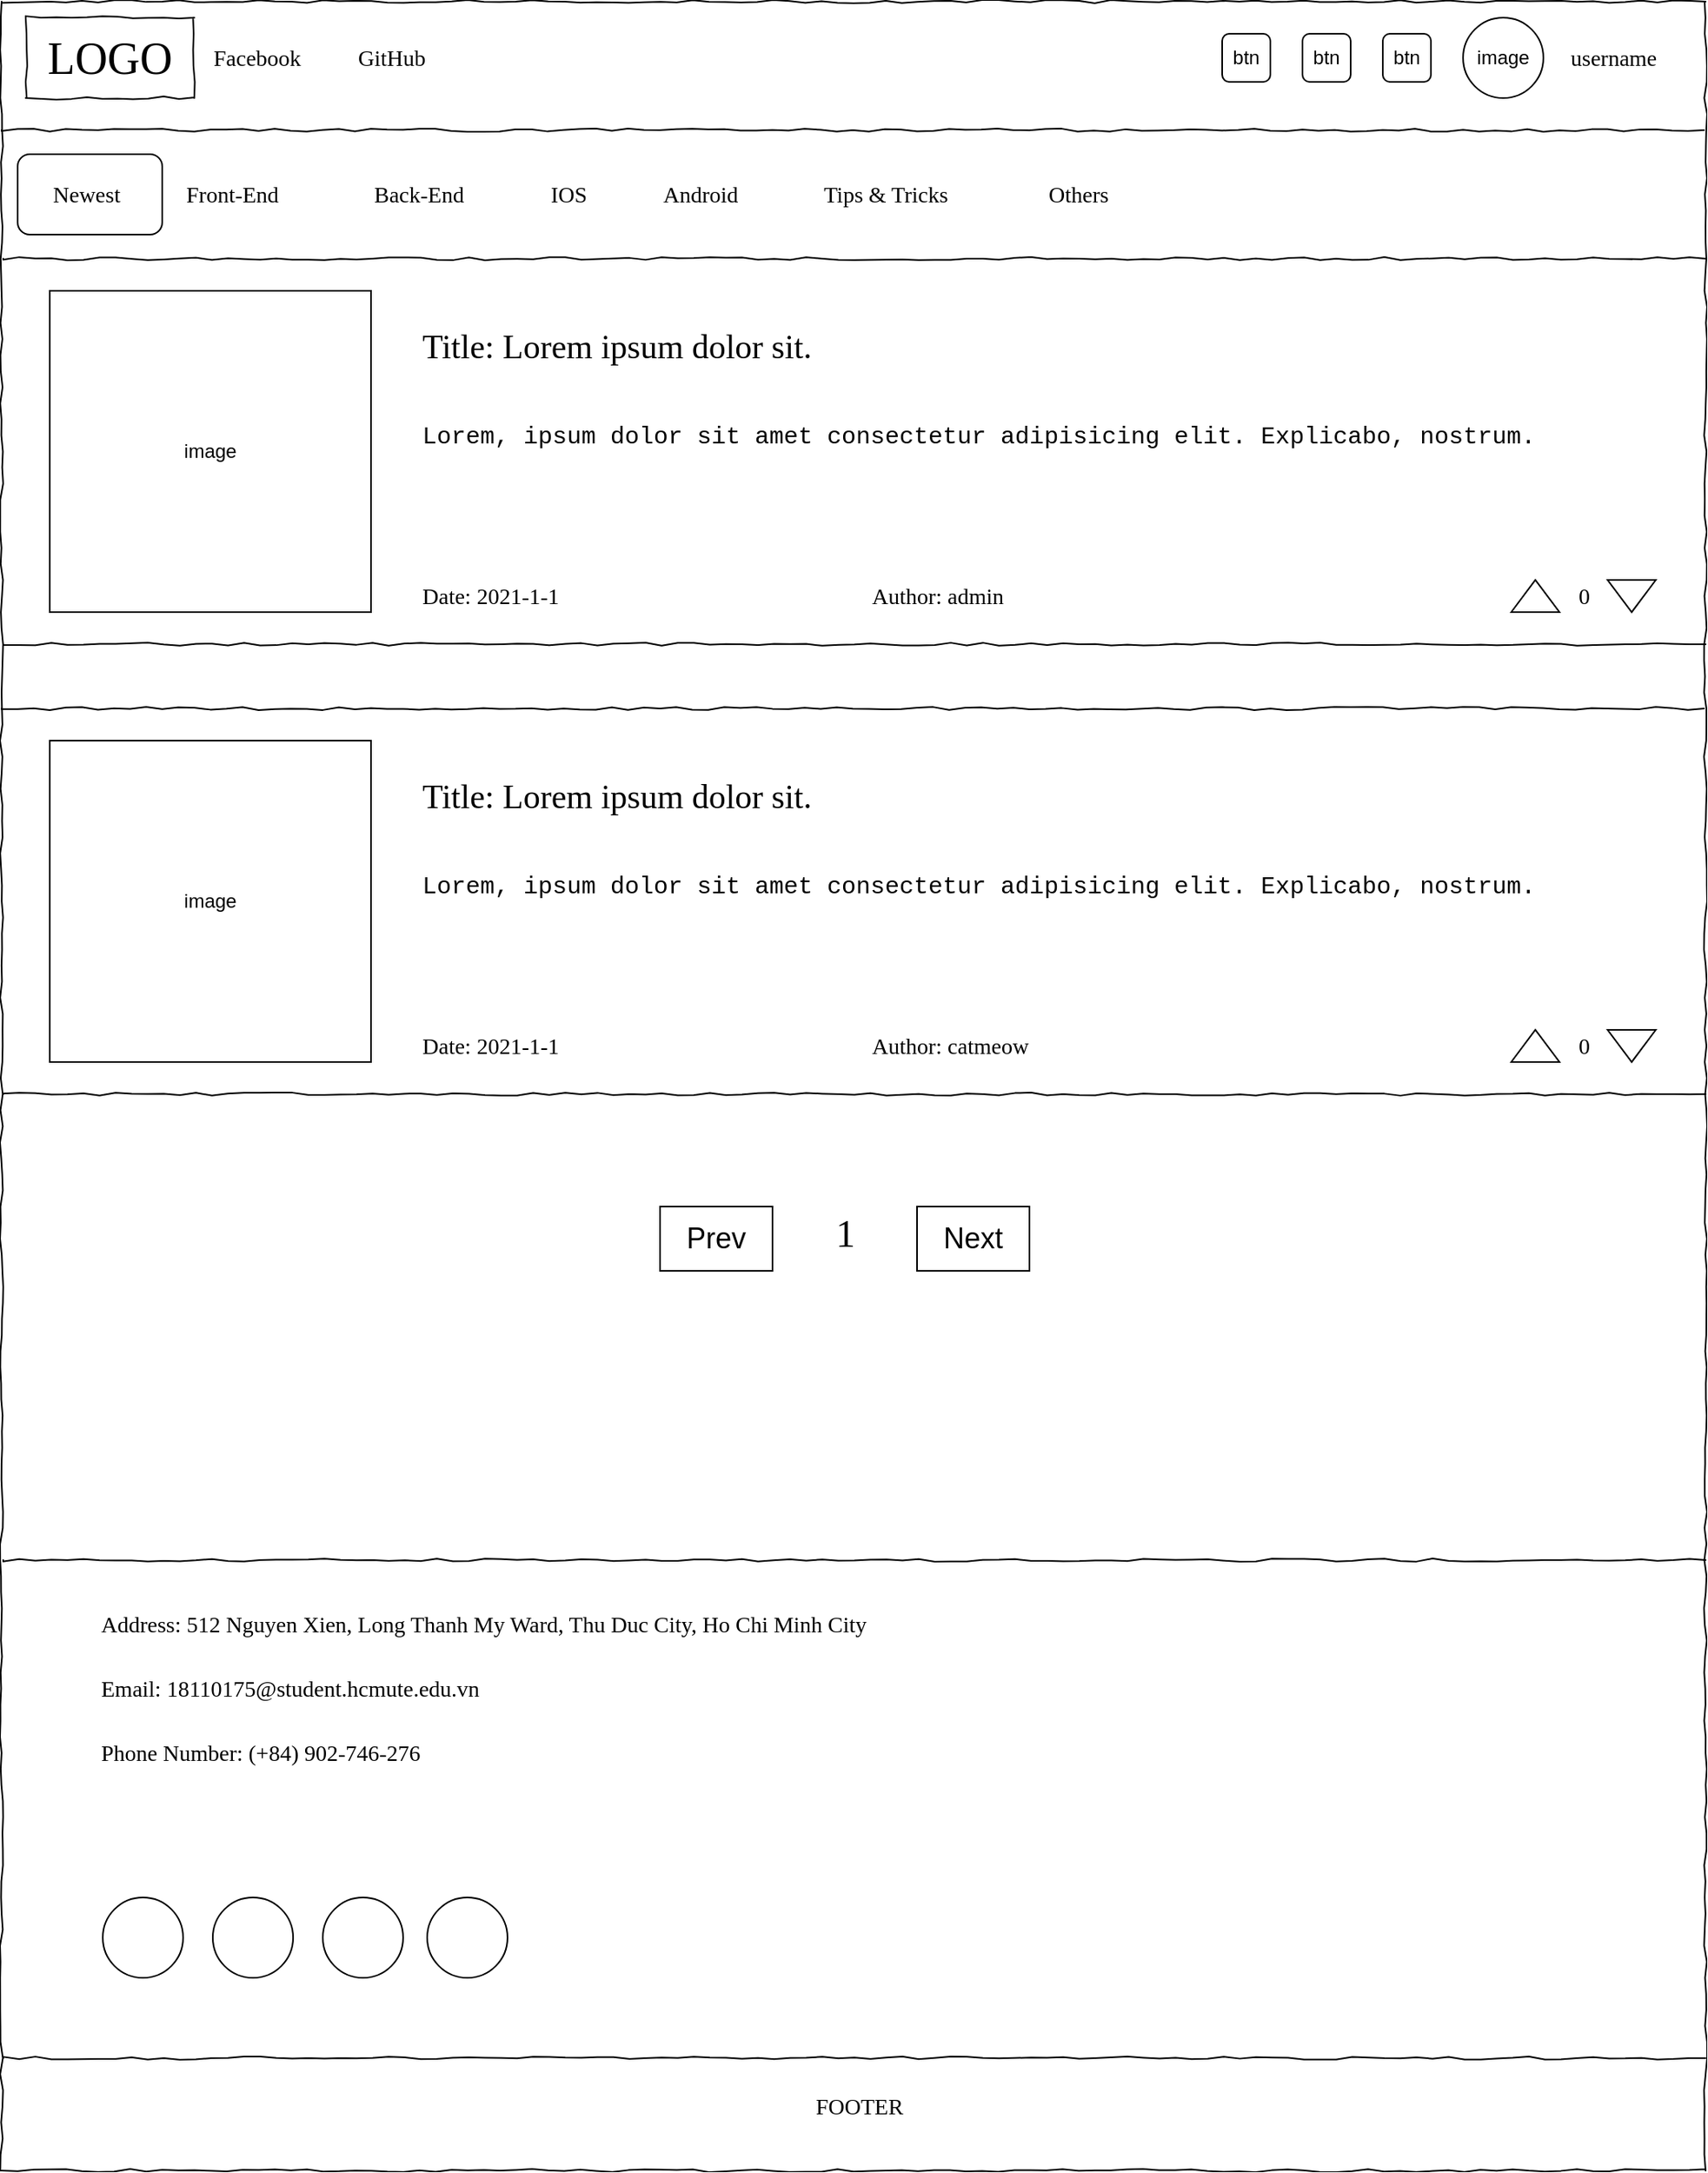 <mxfile version="16.1.0" type="github" pages="4">
  <diagram name="HomePage" id="03018318-947c-dd8e-b7a3-06fadd420f32">
    <mxGraphModel dx="1298" dy="868" grid="1" gridSize="10" guides="1" tooltips="1" connect="1" arrows="1" fold="1" page="1" pageScale="1" pageWidth="1100" pageHeight="850" background="none" math="0" shadow="0">
      <root>
        <mxCell id="0" />
        <mxCell id="1" parent="0" />
        <mxCell id="677b7b8949515195-1" value="&lt;span style=&quot;color: rgba(0 , 0 , 0 , 0) ; font-family: monospace ; font-size: 0px&quot;&gt;jjhhgv&lt;/span&gt;" style="whiteSpace=wrap;html=1;rounded=0;shadow=0;labelBackgroundColor=none;strokeColor=#000000;strokeWidth=1;fillColor=none;fontFamily=Verdana;fontSize=12;fontColor=#000000;align=center;comic=1;" parent="1" vertex="1">
          <mxGeometry x="20" y="20" width="1061" height="1350" as="geometry" />
        </mxCell>
        <mxCell id="677b7b8949515195-2" value="LOGO" style="whiteSpace=wrap;html=1;rounded=0;shadow=0;labelBackgroundColor=none;strokeWidth=1;fontFamily=Verdana;fontSize=28;align=center;comic=1;" parent="1" vertex="1">
          <mxGeometry x="35" y="30" width="105" height="50" as="geometry" />
        </mxCell>
        <mxCell id="677b7b8949515195-4" value="Facebook" style="text;html=1;points=[];align=left;verticalAlign=top;spacingTop=-4;fontSize=14;fontFamily=Verdana" parent="1" vertex="1">
          <mxGeometry x="150" y="45" width="70" height="20" as="geometry" />
        </mxCell>
        <mxCell id="677b7b8949515195-5" value="GitHub" style="text;html=1;points=[];align=left;verticalAlign=top;spacingTop=-4;fontSize=14;fontFamily=Verdana" parent="1" vertex="1">
          <mxGeometry x="240" y="45" width="60" height="20" as="geometry" />
        </mxCell>
        <mxCell id="677b7b8949515195-6" value="username" style="text;html=1;points=[];align=left;verticalAlign=top;spacingTop=-4;fontSize=14;fontFamily=Verdana" parent="1" vertex="1">
          <mxGeometry x="995" y="45" width="60" height="20" as="geometry" />
        </mxCell>
        <mxCell id="677b7b8949515195-9" value="" style="line;strokeWidth=1;html=1;rounded=0;shadow=0;labelBackgroundColor=none;fillColor=none;fontFamily=Verdana;fontSize=14;fontColor=#000000;align=center;comic=1;" parent="1" vertex="1">
          <mxGeometry x="20" y="50" width="1060" height="100" as="geometry" />
        </mxCell>
        <mxCell id="677b7b8949515195-12" value="Front-End" style="text;html=1;points=[];align=left;verticalAlign=top;spacingTop=-4;fontSize=14;fontFamily=Verdana" parent="1" vertex="1">
          <mxGeometry x="133" y="130" width="87" height="20" as="geometry" />
        </mxCell>
        <mxCell id="677b7b8949515195-13" value="Back-End" style="text;html=1;points=[];align=left;verticalAlign=top;spacingTop=-4;fontSize=14;fontFamily=Verdana" parent="1" vertex="1">
          <mxGeometry x="250" y="130" width="60" height="20" as="geometry" />
        </mxCell>
        <mxCell id="U6qzgW5tZ1UKqhicehqg-9" value="image" style="ellipse;whiteSpace=wrap;html=1;aspect=fixed;" parent="1" vertex="1">
          <mxGeometry x="930" y="30" width="50" height="50" as="geometry" />
        </mxCell>
        <mxCell id="U6qzgW5tZ1UKqhicehqg-12" value="IOS" style="text;html=1;points=[];align=left;verticalAlign=top;spacingTop=-4;fontSize=14;fontFamily=Verdana" parent="1" vertex="1">
          <mxGeometry x="360" y="130" width="60" height="20" as="geometry" />
        </mxCell>
        <mxCell id="U6qzgW5tZ1UKqhicehqg-13" value="Android" style="text;html=1;points=[];align=left;verticalAlign=top;spacingTop=-4;fontSize=14;fontFamily=Verdana" parent="1" vertex="1">
          <mxGeometry x="430" y="130" width="60" height="20" as="geometry" />
        </mxCell>
        <mxCell id="U6qzgW5tZ1UKqhicehqg-14" value="Tips &amp;amp; Tricks" style="text;html=1;points=[];align=left;verticalAlign=top;spacingTop=-4;fontSize=14;fontFamily=Verdana" parent="1" vertex="1">
          <mxGeometry x="530" y="130" width="60" height="20" as="geometry" />
        </mxCell>
        <mxCell id="U6qzgW5tZ1UKqhicehqg-15" value="Others" style="text;html=1;points=[];align=left;verticalAlign=top;spacingTop=-4;fontSize=14;fontFamily=Verdana" parent="1" vertex="1">
          <mxGeometry x="670" y="130" width="60" height="20" as="geometry" />
        </mxCell>
        <mxCell id="U6qzgW5tZ1UKqhicehqg-17" value="image" style="whiteSpace=wrap;html=1;aspect=fixed;" parent="1" vertex="1">
          <mxGeometry x="50" y="200" width="200" height="200" as="geometry" />
        </mxCell>
        <mxCell id="U6qzgW5tZ1UKqhicehqg-20" value="Date: 2021-1-1" style="text;html=1;points=[];align=left;verticalAlign=top;spacingTop=-4;fontSize=14;fontFamily=Verdana" parent="1" vertex="1">
          <mxGeometry x="280" y="380" width="110" height="20" as="geometry" />
        </mxCell>
        <mxCell id="U6qzgW5tZ1UKqhicehqg-21" value="Author: admin" style="text;html=1;points=[];align=left;verticalAlign=top;spacingTop=-4;fontSize=14;fontFamily=Verdana" parent="1" vertex="1">
          <mxGeometry x="560" y="380" width="60" height="20" as="geometry" />
        </mxCell>
        <mxCell id="U6qzgW5tZ1UKqhicehqg-28" value="" style="triangle;whiteSpace=wrap;html=1;strokeWidth=1;direction=south;" parent="1" vertex="1">
          <mxGeometry x="1020" y="380" width="30" height="20" as="geometry" />
        </mxCell>
        <mxCell id="U6qzgW5tZ1UKqhicehqg-29" value="" style="triangle;whiteSpace=wrap;html=1;strokeWidth=1;direction=north;" parent="1" vertex="1">
          <mxGeometry x="960" y="380" width="30" height="20" as="geometry" />
        </mxCell>
        <mxCell id="U6qzgW5tZ1UKqhicehqg-30" value="0" style="text;html=1;points=[];align=center;verticalAlign=top;spacingTop=-4;fontSize=14;fontFamily=Verdana" parent="1" vertex="1">
          <mxGeometry x="990" y="380" width="30" height="20" as="geometry" />
        </mxCell>
        <mxCell id="U6qzgW5tZ1UKqhicehqg-31" value="image" style="whiteSpace=wrap;html=1;aspect=fixed;" parent="1" vertex="1">
          <mxGeometry x="50" y="480" width="200" height="200" as="geometry" />
        </mxCell>
        <mxCell id="U6qzgW5tZ1UKqhicehqg-32" value="&lt;span style=&quot;font-size: 21px&quot;&gt;Title:&amp;nbsp;&lt;/span&gt;&lt;span style=&quot;font-size: 21px&quot;&gt;Lorem ipsum dolor sit.&lt;/span&gt;" style="text;html=1;points=[];align=left;verticalAlign=top;spacingTop=-4;fontSize=14;fontFamily=Verdana" parent="1" vertex="1">
          <mxGeometry x="280" y="220" width="220" height="40" as="geometry" />
        </mxCell>
        <mxCell id="U6qzgW5tZ1UKqhicehqg-33" value="&lt;font style=&quot;font-size: 21px&quot;&gt;Title:&amp;nbsp;Lorem ipsum dolor sit.&lt;/font&gt;" style="text;html=1;points=[];align=left;verticalAlign=top;spacingTop=-4;fontSize=14;fontFamily=Verdana" parent="1" vertex="1">
          <mxGeometry x="280" y="500" width="220" height="40" as="geometry" />
        </mxCell>
        <mxCell id="U6qzgW5tZ1UKqhicehqg-34" value="Date: 2021-1-1" style="text;html=1;points=[];align=left;verticalAlign=top;spacingTop=-4;fontSize=14;fontFamily=Verdana" parent="1" vertex="1">
          <mxGeometry x="280" y="660" width="110" height="20" as="geometry" />
        </mxCell>
        <mxCell id="U6qzgW5tZ1UKqhicehqg-35" value="Author: catmeow" style="text;html=1;points=[];align=left;verticalAlign=top;spacingTop=-4;fontSize=14;fontFamily=Verdana" parent="1" vertex="1">
          <mxGeometry x="560" y="660" width="60" height="20" as="geometry" />
        </mxCell>
        <mxCell id="U6qzgW5tZ1UKqhicehqg-36" value="" style="triangle;whiteSpace=wrap;html=1;strokeWidth=1;direction=north;" parent="1" vertex="1">
          <mxGeometry x="960" y="660" width="30" height="20" as="geometry" />
        </mxCell>
        <mxCell id="U6qzgW5tZ1UKqhicehqg-37" value="" style="triangle;whiteSpace=wrap;html=1;strokeWidth=1;direction=south;" parent="1" vertex="1">
          <mxGeometry x="1020" y="660" width="30" height="20" as="geometry" />
        </mxCell>
        <mxCell id="U6qzgW5tZ1UKqhicehqg-38" value="0" style="text;html=1;points=[];align=center;verticalAlign=top;spacingTop=-4;fontSize=14;fontFamily=Verdana" parent="1" vertex="1">
          <mxGeometry x="990" y="660" width="30" height="20" as="geometry" />
        </mxCell>
        <mxCell id="U6qzgW5tZ1UKqhicehqg-40" value="Prev" style="rounded=0;whiteSpace=wrap;html=1;fontSize=18;strokeWidth=1;" parent="1" vertex="1">
          <mxGeometry x="430" y="770" width="70" height="40" as="geometry" />
        </mxCell>
        <mxCell id="U6qzgW5tZ1UKqhicehqg-41" value="Next" style="rounded=0;whiteSpace=wrap;html=1;fontSize=18;strokeWidth=1;" parent="1" vertex="1">
          <mxGeometry x="590" y="770" width="70" height="40" as="geometry" />
        </mxCell>
        <mxCell id="U6qzgW5tZ1UKqhicehqg-42" value="&lt;span style=&quot;line-height: 1.2&quot;&gt;&lt;font style=&quot;font-size: 24px&quot;&gt;1&lt;/font&gt;&lt;/span&gt;" style="text;html=1;points=[];align=center;verticalAlign=top;spacingTop=-4;fontSize=14;fontFamily=Verdana" parent="1" vertex="1">
          <mxGeometry x="510" y="770" width="70" height="40" as="geometry" />
        </mxCell>
        <mxCell id="l-I5OwBLCRgFZHkfo6L_-5" value="Address: 512 Nguyen Xien, Long Thanh My Ward, Thu Duc City, Ho Chi Minh City" style="text;html=1;points=[];align=left;verticalAlign=top;spacingTop=-4;fontSize=14;fontFamily=Verdana" parent="1" vertex="1">
          <mxGeometry x="80" y="1020" width="690" height="20" as="geometry" />
        </mxCell>
        <mxCell id="l-I5OwBLCRgFZHkfo6L_-6" value="Email: 18110175@student.hcmute.edu.vn" style="text;html=1;points=[];align=left;verticalAlign=top;spacingTop=-4;fontSize=14;fontFamily=Verdana" parent="1" vertex="1">
          <mxGeometry x="80" y="1060" width="310" height="20" as="geometry" />
        </mxCell>
        <mxCell id="l-I5OwBLCRgFZHkfo6L_-7" value="Phone Number: (+84) 902-746-276" style="text;html=1;points=[];align=left;verticalAlign=top;spacingTop=-4;fontSize=14;fontFamily=Verdana" parent="1" vertex="1">
          <mxGeometry x="80" y="1100" width="320" height="20" as="geometry" />
        </mxCell>
        <mxCell id="l-I5OwBLCRgFZHkfo6L_-12" value="" style="ellipse;whiteSpace=wrap;html=1;aspect=fixed;rounded=0;shadow=0;glass=0;sketch=0;fontSize=24;strokeWidth=1;" parent="1" vertex="1">
          <mxGeometry x="83" y="1200" width="50" height="50" as="geometry" />
        </mxCell>
        <mxCell id="l-I5OwBLCRgFZHkfo6L_-15" value="FOOTER" style="text;html=1;points=[];align=left;verticalAlign=top;spacingTop=-4;fontSize=14;fontFamily=Verdana" parent="1" vertex="1">
          <mxGeometry x="525" y="1320" width="70" height="20" as="geometry" />
        </mxCell>
        <mxCell id="l-I5OwBLCRgFZHkfo6L_-16" value="&lt;div style=&quot;background-color: rgb(255, 255, 255); font-family: menlo, monaco, &amp;quot;courier new&amp;quot;, monospace; font-size: 15px; line-height: 18px;&quot;&gt;Lorem, ipsum dolor sit amet consectetur adipisicing elit. Explicabo, nostrum.&lt;/div&gt;" style="text;html=1;points=[];align=left;verticalAlign=top;spacingTop=-4;fontSize=15;fontFamily=Verdana" parent="1" vertex="1">
          <mxGeometry x="280" y="280" width="60" height="20" as="geometry" />
        </mxCell>
        <mxCell id="l-I5OwBLCRgFZHkfo6L_-17" value="&lt;div style=&quot;background-color: rgb(255, 255, 255); font-family: menlo, monaco, &amp;quot;courier new&amp;quot;, monospace; font-size: 15px; line-height: 18px;&quot;&gt;Lorem, ipsum dolor sit amet consectetur adipisicing elit. Explicabo, nostrum.&lt;/div&gt;" style="text;html=1;points=[];align=left;verticalAlign=top;spacingTop=-4;fontSize=15;fontFamily=Verdana" parent="1" vertex="1">
          <mxGeometry x="280" y="560" width="60" height="20" as="geometry" />
        </mxCell>
        <mxCell id="mXzfX_LzROd3ApEP94NG-2" value="btn" style="rounded=1;whiteSpace=wrap;html=1;" parent="1" vertex="1">
          <mxGeometry x="830" y="40" width="30" height="30" as="geometry" />
        </mxCell>
        <mxCell id="mXzfX_LzROd3ApEP94NG-3" value="btn" style="rounded=1;whiteSpace=wrap;html=1;" parent="1" vertex="1">
          <mxGeometry x="880" y="40" width="30" height="30" as="geometry" />
        </mxCell>
        <mxCell id="mXzfX_LzROd3ApEP94NG-4" value="btn" style="rounded=1;whiteSpace=wrap;html=1;" parent="1" vertex="1">
          <mxGeometry x="780" y="40" width="30" height="30" as="geometry" />
        </mxCell>
        <mxCell id="mXzfX_LzROd3ApEP94NG-5" value="" style="rounded=1;whiteSpace=wrap;html=1;" parent="1" vertex="1">
          <mxGeometry x="30" y="115" width="90" height="50" as="geometry" />
        </mxCell>
        <mxCell id="677b7b8949515195-11" value="Newest" style="text;html=1;points=[];align=left;verticalAlign=top;spacingTop=-4;fontSize=14;fontFamily=Verdana" parent="1" vertex="1">
          <mxGeometry x="50" y="130" width="60" height="20" as="geometry" />
        </mxCell>
        <mxCell id="njDdzS2sQ7bEMdbGtDHy-3" value="" style="ellipse;whiteSpace=wrap;html=1;aspect=fixed;rounded=0;shadow=0;glass=0;sketch=0;fontSize=24;strokeWidth=1;" parent="1" vertex="1">
          <mxGeometry x="151.5" y="1200" width="50" height="50" as="geometry" />
        </mxCell>
        <mxCell id="njDdzS2sQ7bEMdbGtDHy-4" value="" style="ellipse;whiteSpace=wrap;html=1;aspect=fixed;rounded=0;shadow=0;glass=0;sketch=0;fontSize=24;strokeWidth=1;" parent="1" vertex="1">
          <mxGeometry x="220" y="1200" width="50" height="50" as="geometry" />
        </mxCell>
        <mxCell id="njDdzS2sQ7bEMdbGtDHy-5" value="" style="ellipse;whiteSpace=wrap;html=1;aspect=fixed;rounded=0;shadow=0;glass=0;sketch=0;fontSize=24;strokeWidth=1;" parent="1" vertex="1">
          <mxGeometry x="285" y="1200" width="50" height="50" as="geometry" />
        </mxCell>
        <mxCell id="njDdzS2sQ7bEMdbGtDHy-7" value="" style="line;strokeWidth=1;html=1;rounded=0;shadow=0;labelBackgroundColor=none;fillColor=none;fontFamily=Verdana;fontSize=14;fontColor=#000000;align=center;comic=1;" parent="1" vertex="1">
          <mxGeometry x="21" y="130" width="1060" height="100" as="geometry" />
        </mxCell>
        <mxCell id="njDdzS2sQ7bEMdbGtDHy-8" value="" style="line;strokeWidth=1;html=1;rounded=0;shadow=0;labelBackgroundColor=none;fillColor=none;fontFamily=Verdana;fontSize=14;fontColor=#000000;align=center;comic=1;" parent="1" vertex="1">
          <mxGeometry x="21" y="370" width="1060" height="100" as="geometry" />
        </mxCell>
        <mxCell id="njDdzS2sQ7bEMdbGtDHy-9" value="" style="line;strokeWidth=1;html=1;rounded=0;shadow=0;labelBackgroundColor=none;fillColor=none;fontFamily=Verdana;fontSize=14;fontColor=#000000;align=center;comic=1;" parent="1" vertex="1">
          <mxGeometry x="20" y="410" width="1060" height="100" as="geometry" />
        </mxCell>
        <mxCell id="njDdzS2sQ7bEMdbGtDHy-10" value="" style="line;strokeWidth=1;html=1;rounded=0;shadow=0;labelBackgroundColor=none;fillColor=none;fontFamily=Verdana;fontSize=14;fontColor=#000000;align=center;comic=1;" parent="1" vertex="1">
          <mxGeometry x="21" y="650" width="1060" height="100" as="geometry" />
        </mxCell>
        <mxCell id="njDdzS2sQ7bEMdbGtDHy-11" value="" style="line;strokeWidth=1;html=1;rounded=0;shadow=0;labelBackgroundColor=none;fillColor=none;fontFamily=Verdana;fontSize=14;fontColor=#000000;align=center;comic=1;" parent="1" vertex="1">
          <mxGeometry x="21" y="1250" width="1060" height="100" as="geometry" />
        </mxCell>
        <mxCell id="njDdzS2sQ7bEMdbGtDHy-12" value="" style="line;strokeWidth=1;html=1;rounded=0;shadow=0;labelBackgroundColor=none;fillColor=none;fontFamily=Verdana;fontSize=14;fontColor=#000000;align=center;comic=1;" parent="1" vertex="1">
          <mxGeometry x="21" y="940" width="1060" height="100" as="geometry" />
        </mxCell>
      </root>
    </mxGraphModel>
  </diagram>
  <diagram id="Vc_ujapsfLReIZhN2_QM" name="Page-2">
    <mxGraphModel dx="1298" dy="868" grid="1" gridSize="10" guides="1" tooltips="1" connect="1" arrows="1" fold="1" page="1" pageScale="1" pageWidth="850" pageHeight="1100" math="0" shadow="0">
      <root>
        <mxCell id="QFM437kmrdviyDUw9z9s-0" />
        <mxCell id="QFM437kmrdviyDUw9z9s-1" parent="QFM437kmrdviyDUw9z9s-0" />
        <mxCell id="J9zRjc5HrnkV6WT7q6qR-47" value="&lt;span style=&quot;color: rgba(0 , 0 , 0 , 0) ; font-family: monospace ; font-size: 0px&quot;&gt;jjhhgv&lt;/span&gt;" style="whiteSpace=wrap;html=1;rounded=0;shadow=0;labelBackgroundColor=none;strokeColor=#000000;strokeWidth=1;fillColor=none;fontFamily=Verdana;fontSize=12;fontColor=#000000;align=center;comic=1;" parent="QFM437kmrdviyDUw9z9s-1" vertex="1">
          <mxGeometry x="29" y="20" width="1061" height="1430" as="geometry" />
        </mxCell>
        <mxCell id="J9zRjc5HrnkV6WT7q6qR-48" value="LOGO" style="whiteSpace=wrap;html=1;rounded=0;shadow=0;labelBackgroundColor=none;strokeWidth=1;fontFamily=Verdana;fontSize=28;align=center;comic=1;" parent="QFM437kmrdviyDUw9z9s-1" vertex="1">
          <mxGeometry x="45" y="40" width="105" height="50" as="geometry" />
        </mxCell>
        <mxCell id="J9zRjc5HrnkV6WT7q6qR-49" value="Facebook" style="text;html=1;points=[];align=left;verticalAlign=top;spacingTop=-4;fontSize=14;fontFamily=Verdana" parent="QFM437kmrdviyDUw9z9s-1" vertex="1">
          <mxGeometry x="160" y="55" width="70" height="20" as="geometry" />
        </mxCell>
        <mxCell id="J9zRjc5HrnkV6WT7q6qR-50" value="GitHub" style="text;html=1;points=[];align=left;verticalAlign=top;spacingTop=-4;fontSize=14;fontFamily=Verdana" parent="QFM437kmrdviyDUw9z9s-1" vertex="1">
          <mxGeometry x="250" y="55" width="60" height="20" as="geometry" />
        </mxCell>
        <mxCell id="J9zRjc5HrnkV6WT7q6qR-51" value="Username" style="text;html=1;points=[];align=left;verticalAlign=top;spacingTop=-4;fontSize=14;fontFamily=Verdana" parent="QFM437kmrdviyDUw9z9s-1" vertex="1">
          <mxGeometry x="1000" y="45" width="60" height="20" as="geometry" />
        </mxCell>
        <mxCell id="J9zRjc5HrnkV6WT7q6qR-52" value="" style="line;strokeWidth=1;html=1;rounded=0;shadow=0;labelBackgroundColor=none;fillColor=none;fontFamily=Verdana;fontSize=14;fontColor=#000000;align=center;comic=1;" parent="QFM437kmrdviyDUw9z9s-1" vertex="1">
          <mxGeometry x="30" y="60" width="1060" height="100" as="geometry" />
        </mxCell>
        <mxCell id="J9zRjc5HrnkV6WT7q6qR-53" value="Newest" style="text;html=1;points=[];align=left;verticalAlign=top;spacingTop=-4;fontSize=14;fontFamily=Verdana" parent="QFM437kmrdviyDUw9z9s-1" vertex="1">
          <mxGeometry x="60" y="140" width="60" height="20" as="geometry" />
        </mxCell>
        <mxCell id="J9zRjc5HrnkV6WT7q6qR-54" value="Front-End" style="text;html=1;points=[];align=left;verticalAlign=top;spacingTop=-4;fontSize=14;fontFamily=Verdana" parent="QFM437kmrdviyDUw9z9s-1" vertex="1">
          <mxGeometry x="143" y="140" width="87" height="20" as="geometry" />
        </mxCell>
        <mxCell id="J9zRjc5HrnkV6WT7q6qR-55" value="Back-End" style="text;html=1;points=[];align=left;verticalAlign=top;spacingTop=-4;fontSize=14;fontFamily=Verdana" parent="QFM437kmrdviyDUw9z9s-1" vertex="1">
          <mxGeometry x="260" y="140" width="60" height="20" as="geometry" />
        </mxCell>
        <mxCell id="J9zRjc5HrnkV6WT7q6qR-59" value="IOS" style="text;html=1;points=[];align=left;verticalAlign=top;spacingTop=-4;fontSize=14;fontFamily=Verdana" parent="QFM437kmrdviyDUw9z9s-1" vertex="1">
          <mxGeometry x="370" y="140" width="60" height="20" as="geometry" />
        </mxCell>
        <mxCell id="J9zRjc5HrnkV6WT7q6qR-60" value="Android" style="text;html=1;points=[];align=left;verticalAlign=top;spacingTop=-4;fontSize=14;fontFamily=Verdana" parent="QFM437kmrdviyDUw9z9s-1" vertex="1">
          <mxGeometry x="440" y="140" width="60" height="20" as="geometry" />
        </mxCell>
        <mxCell id="J9zRjc5HrnkV6WT7q6qR-61" value="Tips &amp;amp; Tricks" style="text;html=1;points=[];align=left;verticalAlign=top;spacingTop=-4;fontSize=14;fontFamily=Verdana" parent="QFM437kmrdviyDUw9z9s-1" vertex="1">
          <mxGeometry x="540" y="140" width="60" height="20" as="geometry" />
        </mxCell>
        <mxCell id="J9zRjc5HrnkV6WT7q6qR-62" value="Others" style="text;html=1;points=[];align=left;verticalAlign=top;spacingTop=-4;fontSize=14;fontFamily=Verdana" parent="QFM437kmrdviyDUw9z9s-1" vertex="1">
          <mxGeometry x="680" y="140" width="60" height="20" as="geometry" />
        </mxCell>
        <mxCell id="J9zRjc5HrnkV6WT7q6qR-66" value="" style="line;strokeWidth=1;html=1;" parent="QFM437kmrdviyDUw9z9s-1" vertex="1">
          <mxGeometry x="50" y="440" width="1010" height="10" as="geometry" />
        </mxCell>
        <mxCell id="J9zRjc5HrnkV6WT7q6qR-67" value="" style="triangle;whiteSpace=wrap;html=1;strokeWidth=1;direction=south;" parent="QFM437kmrdviyDUw9z9s-1" vertex="1">
          <mxGeometry x="1030" y="390" width="30" height="20" as="geometry" />
        </mxCell>
        <mxCell id="J9zRjc5HrnkV6WT7q6qR-68" value="" style="triangle;whiteSpace=wrap;html=1;strokeWidth=1;direction=north;" parent="QFM437kmrdviyDUw9z9s-1" vertex="1">
          <mxGeometry x="970" y="390" width="30" height="20" as="geometry" />
        </mxCell>
        <mxCell id="J9zRjc5HrnkV6WT7q6qR-69" value="0" style="text;html=1;points=[];align=center;verticalAlign=top;spacingTop=-4;fontSize=14;fontFamily=Verdana" parent="QFM437kmrdviyDUw9z9s-1" vertex="1">
          <mxGeometry x="1000" y="390" width="30" height="20" as="geometry" />
        </mxCell>
        <mxCell id="J9zRjc5HrnkV6WT7q6qR-78" value="" style="line;strokeWidth=1;html=1;fontSize=18;" parent="QFM437kmrdviyDUw9z9s-1" vertex="1">
          <mxGeometry x="30" y="720" width="1060" height="10" as="geometry" />
        </mxCell>
        <mxCell id="J9zRjc5HrnkV6WT7q6qR-83" value="Address: 512 Nguyen Xien, Long Thanh My Ward, Thu Duc City, Ho Chi Minh City" style="text;html=1;points=[];align=left;verticalAlign=top;spacingTop=-4;fontSize=14;fontFamily=Verdana" parent="QFM437kmrdviyDUw9z9s-1" vertex="1">
          <mxGeometry x="90" y="1030" width="690" height="20" as="geometry" />
        </mxCell>
        <mxCell id="J9zRjc5HrnkV6WT7q6qR-84" value="Email: 18110175@student.hcmute.edu.vn" style="text;html=1;points=[];align=left;verticalAlign=top;spacingTop=-4;fontSize=14;fontFamily=Verdana" parent="QFM437kmrdviyDUw9z9s-1" vertex="1">
          <mxGeometry x="90" y="1070" width="310" height="20" as="geometry" />
        </mxCell>
        <mxCell id="J9zRjc5HrnkV6WT7q6qR-85" value="Phone Number: (+84) 902-746-276" style="text;html=1;points=[];align=left;verticalAlign=top;spacingTop=-4;fontSize=14;fontFamily=Verdana" parent="QFM437kmrdviyDUw9z9s-1" vertex="1">
          <mxGeometry x="90" y="1110" width="320" height="20" as="geometry" />
        </mxCell>
        <mxCell id="J9zRjc5HrnkV6WT7q6qR-86" value="" style="whiteSpace=wrap;html=1;aspect=fixed;rounded=0;shadow=0;glass=0;sketch=0;fontSize=24;strokeWidth=1;" parent="QFM437kmrdviyDUw9z9s-1" vertex="1">
          <mxGeometry x="190" y="1225" width="60" height="60" as="geometry" />
        </mxCell>
        <mxCell id="J9zRjc5HrnkV6WT7q6qR-87" value="" style="ellipse;whiteSpace=wrap;html=1;aspect=fixed;rounded=0;shadow=0;glass=0;sketch=0;fontSize=24;strokeWidth=1;" parent="QFM437kmrdviyDUw9z9s-1" vertex="1">
          <mxGeometry x="370" y="1225" width="60" height="60" as="geometry" />
        </mxCell>
        <mxCell id="J9zRjc5HrnkV6WT7q6qR-88" value="" style="ellipse;whiteSpace=wrap;html=1;aspect=fixed;rounded=0;shadow=0;glass=0;sketch=0;fontSize=24;strokeWidth=1;" parent="QFM437kmrdviyDUw9z9s-1" vertex="1">
          <mxGeometry x="100" y="1225" width="60" height="60" as="geometry" />
        </mxCell>
        <mxCell id="J9zRjc5HrnkV6WT7q6qR-89" value="" style="whiteSpace=wrap;html=1;aspect=fixed;rounded=0;shadow=0;glass=0;sketch=0;fontSize=24;strokeWidth=1;" parent="QFM437kmrdviyDUw9z9s-1" vertex="1">
          <mxGeometry x="280" y="1225" width="60" height="60" as="geometry" />
        </mxCell>
        <mxCell id="J9zRjc5HrnkV6WT7q6qR-90" value="" style="line;strokeWidth=1;html=1;rounded=0;shadow=0;glass=0;sketch=0;fontSize=24;" parent="QFM437kmrdviyDUw9z9s-1" vertex="1">
          <mxGeometry x="30" y="1335" width="1060" height="10" as="geometry" />
        </mxCell>
        <mxCell id="J9zRjc5HrnkV6WT7q6qR-91" value="FOOTER" style="text;html=1;points=[];align=left;verticalAlign=top;spacingTop=-4;fontSize=14;fontFamily=Verdana" parent="QFM437kmrdviyDUw9z9s-1" vertex="1">
          <mxGeometry x="520" y="1380" width="70" height="20" as="geometry" />
        </mxCell>
        <mxCell id="J9zRjc5HrnkV6WT7q6qR-94" value="&lt;font style=&quot;font-size: 21px&quot;&gt;Title:&amp;nbsp;Lorem ipsum dolor sit.&lt;/font&gt;" style="text;html=1;points=[];align=left;verticalAlign=top;spacingTop=-4;fontSize=14;fontFamily=Verdana" parent="QFM437kmrdviyDUw9z9s-1" vertex="1">
          <mxGeometry x="60" y="200" width="220" height="40" as="geometry" />
        </mxCell>
        <mxCell id="gz1fb6HNWRbYxSa_AyRu-0" value="Writen by:&amp;nbsp;" style="text;html=1;points=[];align=left;verticalAlign=top;spacingTop=-4;fontSize=14;fontFamily=Verdana" parent="QFM437kmrdviyDUw9z9s-1" vertex="1">
          <mxGeometry x="67.5" y="260" width="60" height="20" as="geometry" />
        </mxCell>
        <mxCell id="ZwXzAbeOLV06LXl5-z5t-0" value="&lt;span style=&quot;color: rgb(136 , 136 , 136) ; font-family: , , &amp;#34;segoe ui&amp;#34; , &amp;#34;roboto&amp;#34; , &amp;#34;helvetica neue&amp;#34; , &amp;#34;arial&amp;#34; , &amp;#34;noto sans&amp;#34; , &amp;#34;liberation sans&amp;#34; , sans-serif , &amp;#34;apple color emoji&amp;#34; , &amp;#34;segoe ui emoji&amp;#34; , &amp;#34;segoe ui symbol&amp;#34; , &amp;#34;noto color emoji&amp;#34; ; font-size: 13.6px ; background-color: rgb(255 , 255 , 255)&quot;&gt;Published:&lt;span class=&quot;Apple-converted-space&quot;&gt;&amp;nbsp;&lt;/span&gt;&lt;/span&gt;&lt;span style=&quot;color: rgb(136 , 136 , 136) ; font-family: , , &amp;#34;segoe ui&amp;#34; , &amp;#34;roboto&amp;#34; , &amp;#34;helvetica neue&amp;#34; , &amp;#34;arial&amp;#34; , &amp;#34;noto sans&amp;#34; , &amp;#34;liberation sans&amp;#34; , sans-serif , &amp;#34;apple color emoji&amp;#34; , &amp;#34;segoe ui emoji&amp;#34; , &amp;#34;segoe ui symbol&amp;#34; , &amp;#34;noto color emoji&amp;#34; ; font-size: 13.6px ; background-color: rgb(255 , 255 , 255)&quot;&gt;2021-12-24&lt;/span&gt;" style="text;html=1;points=[];align=left;verticalAlign=top;spacingTop=-4;fontSize=14;fontFamily=Verdana" parent="QFM437kmrdviyDUw9z9s-1" vertex="1">
          <mxGeometry x="510" y="360" width="60" height="20" as="geometry" />
        </mxCell>
        <mxCell id="B5GCZ-Fe7gn1SE5n1deW-0" value="Delete" style="rounded=0;whiteSpace=wrap;html=1;fontSize=15;strokeWidth=1;" parent="QFM437kmrdviyDUw9z9s-1" vertex="1">
          <mxGeometry x="960" y="320" width="100" height="30" as="geometry" />
        </mxCell>
        <mxCell id="zP-TMy3q1qAzWmzEcsW5-1" value="" style="rounded=0;whiteSpace=wrap;html=1;fontSize=15;strokeWidth=1;" parent="QFM437kmrdviyDUw9z9s-1" vertex="1">
          <mxGeometry x="80" y="470" width="240" height="40" as="geometry" />
        </mxCell>
        <mxCell id="LHz-jRXmCaE1oxNOT30w-0" value="Report" style="rounded=0;whiteSpace=wrap;html=1;fontSize=15;strokeWidth=1;" parent="QFM437kmrdviyDUw9z9s-1" vertex="1">
          <mxGeometry x="70" y="750" width="117.5" height="40" as="geometry" />
        </mxCell>
        <mxCell id="LHz-jRXmCaE1oxNOT30w-1" value="" style="whiteSpace=wrap;html=1;aspect=fixed;fontSize=15;strokeWidth=1;" parent="QFM437kmrdviyDUw9z9s-1" vertex="1">
          <mxGeometry x="70" y="820" width="120" height="120" as="geometry" />
        </mxCell>
        <mxCell id="lCDaY1ajCXPxl0Bh5YNS-0" value="Leave comment here" style="text;html=1;points=[];align=left;verticalAlign=top;spacingTop=-4;fontSize=14;fontFamily=Verdana" parent="QFM437kmrdviyDUw9z9s-1" vertex="1">
          <mxGeometry x="210" y="850" width="690" height="20" as="geometry" />
        </mxCell>
        <mxCell id="lCDaY1ajCXPxl0Bh5YNS-1" value="" style="rounded=0;whiteSpace=wrap;html=1;fontSize=15;strokeWidth=1;" parent="QFM437kmrdviyDUw9z9s-1" vertex="1">
          <mxGeometry x="950" y="880" width="50" height="40" as="geometry" />
        </mxCell>
        <mxCell id="lCDaY1ajCXPxl0Bh5YNS-4" value="" style="line;strokeWidth=1;html=1;fontSize=18;" parent="QFM437kmrdviyDUw9z9s-1" vertex="1">
          <mxGeometry x="29.5" y="1000" width="1060" height="10" as="geometry" />
        </mxCell>
        <mxCell id="Edn_CX0D-9-2S5yLM_P5-0" value="btn" style="rounded=1;whiteSpace=wrap;html=1;" parent="QFM437kmrdviyDUw9z9s-1" vertex="1">
          <mxGeometry x="780" y="40" width="30" height="30" as="geometry" />
        </mxCell>
        <mxCell id="jLQZs0ZoVovdmWJdHAop-0" value="btn" style="rounded=1;whiteSpace=wrap;html=1;" parent="QFM437kmrdviyDUw9z9s-1" vertex="1">
          <mxGeometry x="830" y="40" width="30" height="30" as="geometry" />
        </mxCell>
        <mxCell id="jLQZs0ZoVovdmWJdHAop-1" value="btn" style="rounded=1;whiteSpace=wrap;html=1;" parent="QFM437kmrdviyDUw9z9s-1" vertex="1">
          <mxGeometry x="880" y="40" width="30" height="30" as="geometry" />
        </mxCell>
        <mxCell id="Nca5CqsiSZ9UM3pTbyXd-0" value="image" style="ellipse;whiteSpace=wrap;html=1;aspect=fixed;" parent="QFM437kmrdviyDUw9z9s-1" vertex="1">
          <mxGeometry x="930" y="30" width="50" height="50" as="geometry" />
        </mxCell>
        <mxCell id="Y7boWaxOU6suGrzlLooB-0" value="&lt;div style=&quot;background-color: rgb(255 , 255 , 255) ; font-family: &amp;#34;menlo&amp;#34; , &amp;#34;monaco&amp;#34; , &amp;#34;courier new&amp;#34; , monospace ; line-height: 18px&quot;&gt;&lt;font style=&quot;font-size: 14px&quot;&gt;Lorem ipsum dolor sit amet consectetur adipisicing elit. Minima eum repellat corrupti? Accusamus tempora minus&amp;nbsp;&lt;/font&gt;&lt;/div&gt;&lt;div style=&quot;background-color: rgb(255 , 255 , 255) ; font-family: &amp;#34;menlo&amp;#34; , &amp;#34;monaco&amp;#34; , &amp;#34;courier new&amp;#34; , monospace ; line-height: 18px&quot;&gt;&lt;font style=&quot;font-size: 14px&quot;&gt;nostrum minima incidunt nemo error.&lt;/font&gt;&lt;/div&gt;" style="text;html=1;points=[];align=left;verticalAlign=top;spacingTop=-4;fontSize=14;fontFamily=Verdana" parent="QFM437kmrdviyDUw9z9s-1" vertex="1">
          <mxGeometry x="80" y="540" width="980" height="90" as="geometry" />
        </mxCell>
      </root>
    </mxGraphModel>
  </diagram>
  <diagram id="1NVi3jiKksQK9c_MZ7VS" name="Page-3">
    <mxGraphModel dx="1298" dy="868" grid="1" gridSize="10" guides="1" tooltips="1" connect="1" arrows="1" fold="1" page="1" pageScale="1" pageWidth="850" pageHeight="1100" math="0" shadow="0">
      <root>
        <mxCell id="xaKUfxu0J0M9GEcCXMrB-0" />
        <mxCell id="xaKUfxu0J0M9GEcCXMrB-1" parent="xaKUfxu0J0M9GEcCXMrB-0" />
        <mxCell id="RWl3HgdmZ6tD3hOlo5_v-0" value="&lt;span style=&quot;color: rgba(0 , 0 , 0 , 0) ; font-family: monospace ; font-size: 0px&quot;&gt;jjhhgv&lt;/span&gt;" style="whiteSpace=wrap;html=1;rounded=0;shadow=0;labelBackgroundColor=none;strokeColor=#000000;strokeWidth=1;fillColor=none;fontFamily=Verdana;fontSize=12;fontColor=#000000;align=center;comic=1;" vertex="1" parent="xaKUfxu0J0M9GEcCXMrB-1">
          <mxGeometry x="20" y="20" width="1061" height="1350" as="geometry" />
        </mxCell>
        <mxCell id="RWl3HgdmZ6tD3hOlo5_v-1" value="LOGO" style="whiteSpace=wrap;html=1;rounded=0;shadow=0;labelBackgroundColor=none;strokeWidth=1;fontFamily=Verdana;fontSize=28;align=center;comic=1;" vertex="1" parent="xaKUfxu0J0M9GEcCXMrB-1">
          <mxGeometry x="35" y="30" width="105" height="50" as="geometry" />
        </mxCell>
        <mxCell id="RWl3HgdmZ6tD3hOlo5_v-2" value="Facebook" style="text;html=1;points=[];align=left;verticalAlign=top;spacingTop=-4;fontSize=14;fontFamily=Verdana" vertex="1" parent="xaKUfxu0J0M9GEcCXMrB-1">
          <mxGeometry x="150" y="45" width="70" height="20" as="geometry" />
        </mxCell>
        <mxCell id="RWl3HgdmZ6tD3hOlo5_v-3" value="GitHub" style="text;html=1;points=[];align=left;verticalAlign=top;spacingTop=-4;fontSize=14;fontFamily=Verdana" vertex="1" parent="xaKUfxu0J0M9GEcCXMrB-1">
          <mxGeometry x="240" y="45" width="60" height="20" as="geometry" />
        </mxCell>
        <mxCell id="RWl3HgdmZ6tD3hOlo5_v-4" value="username" style="text;html=1;points=[];align=left;verticalAlign=top;spacingTop=-4;fontSize=14;fontFamily=Verdana" vertex="1" parent="xaKUfxu0J0M9GEcCXMrB-1">
          <mxGeometry x="995" y="45" width="60" height="20" as="geometry" />
        </mxCell>
        <mxCell id="RWl3HgdmZ6tD3hOlo5_v-5" value="" style="line;strokeWidth=1;html=1;rounded=0;shadow=0;labelBackgroundColor=none;fillColor=none;fontFamily=Verdana;fontSize=14;fontColor=#000000;align=center;comic=1;" vertex="1" parent="xaKUfxu0J0M9GEcCXMrB-1">
          <mxGeometry x="20" y="50" width="1060" height="100" as="geometry" />
        </mxCell>
        <mxCell id="RWl3HgdmZ6tD3hOlo5_v-6" value="Front-End" style="text;html=1;points=[];align=left;verticalAlign=top;spacingTop=-4;fontSize=14;fontFamily=Verdana" vertex="1" parent="xaKUfxu0J0M9GEcCXMrB-1">
          <mxGeometry x="133" y="130" width="87" height="20" as="geometry" />
        </mxCell>
        <mxCell id="RWl3HgdmZ6tD3hOlo5_v-7" value="Back-End" style="text;html=1;points=[];align=left;verticalAlign=top;spacingTop=-4;fontSize=14;fontFamily=Verdana" vertex="1" parent="xaKUfxu0J0M9GEcCXMrB-1">
          <mxGeometry x="250" y="130" width="60" height="20" as="geometry" />
        </mxCell>
        <mxCell id="RWl3HgdmZ6tD3hOlo5_v-8" value="image" style="ellipse;whiteSpace=wrap;html=1;aspect=fixed;" vertex="1" parent="xaKUfxu0J0M9GEcCXMrB-1">
          <mxGeometry x="930" y="30" width="50" height="50" as="geometry" />
        </mxCell>
        <mxCell id="RWl3HgdmZ6tD3hOlo5_v-9" value="IOS" style="text;html=1;points=[];align=left;verticalAlign=top;spacingTop=-4;fontSize=14;fontFamily=Verdana" vertex="1" parent="xaKUfxu0J0M9GEcCXMrB-1">
          <mxGeometry x="360" y="130" width="60" height="20" as="geometry" />
        </mxCell>
        <mxCell id="RWl3HgdmZ6tD3hOlo5_v-10" value="Android" style="text;html=1;points=[];align=left;verticalAlign=top;spacingTop=-4;fontSize=14;fontFamily=Verdana" vertex="1" parent="xaKUfxu0J0M9GEcCXMrB-1">
          <mxGeometry x="430" y="130" width="60" height="20" as="geometry" />
        </mxCell>
        <mxCell id="RWl3HgdmZ6tD3hOlo5_v-11" value="Tips &amp;amp; Tricks" style="text;html=1;points=[];align=left;verticalAlign=top;spacingTop=-4;fontSize=14;fontFamily=Verdana" vertex="1" parent="xaKUfxu0J0M9GEcCXMrB-1">
          <mxGeometry x="530" y="130" width="60" height="20" as="geometry" />
        </mxCell>
        <mxCell id="RWl3HgdmZ6tD3hOlo5_v-12" value="Others" style="text;html=1;points=[];align=left;verticalAlign=top;spacingTop=-4;fontSize=14;fontFamily=Verdana" vertex="1" parent="xaKUfxu0J0M9GEcCXMrB-1">
          <mxGeometry x="670" y="130" width="60" height="20" as="geometry" />
        </mxCell>
        <mxCell id="RWl3HgdmZ6tD3hOlo5_v-14" value="Date: 2021-1-1" style="text;html=1;points=[];align=left;verticalAlign=top;spacingTop=-4;fontSize=14;fontFamily=Verdana" vertex="1" parent="xaKUfxu0J0M9GEcCXMrB-1">
          <mxGeometry x="430" y="290" width="110" height="20" as="geometry" />
        </mxCell>
        <mxCell id="RWl3HgdmZ6tD3hOlo5_v-15" value="Author: admin" style="text;html=1;points=[];align=left;verticalAlign=top;spacingTop=-4;fontSize=14;fontFamily=Verdana" vertex="1" parent="xaKUfxu0J0M9GEcCXMrB-1">
          <mxGeometry x="45" y="290" width="60" height="20" as="geometry" />
        </mxCell>
        <mxCell id="RWl3HgdmZ6tD3hOlo5_v-16" value="" style="triangle;whiteSpace=wrap;html=1;strokeWidth=1;direction=south;" vertex="1" parent="xaKUfxu0J0M9GEcCXMrB-1">
          <mxGeometry x="1025" y="290" width="30" height="20" as="geometry" />
        </mxCell>
        <mxCell id="RWl3HgdmZ6tD3hOlo5_v-17" value="" style="triangle;whiteSpace=wrap;html=1;strokeWidth=1;direction=north;" vertex="1" parent="xaKUfxu0J0M9GEcCXMrB-1">
          <mxGeometry x="965" y="290" width="30" height="20" as="geometry" />
        </mxCell>
        <mxCell id="RWl3HgdmZ6tD3hOlo5_v-18" value="0" style="text;html=1;points=[];align=center;verticalAlign=top;spacingTop=-4;fontSize=14;fontFamily=Verdana" vertex="1" parent="xaKUfxu0J0M9GEcCXMrB-1">
          <mxGeometry x="995" y="290" width="30" height="20" as="geometry" />
        </mxCell>
        <mxCell id="RWl3HgdmZ6tD3hOlo5_v-20" value="&lt;span style=&quot;font-size: 21px&quot;&gt;Title:&amp;nbsp;&lt;/span&gt;&lt;span style=&quot;font-size: 21px&quot;&gt;Lorem ipsum dolor sit.&lt;/span&gt;" style="text;html=1;points=[];align=left;verticalAlign=top;spacingTop=-4;fontSize=14;fontFamily=Verdana" vertex="1" parent="xaKUfxu0J0M9GEcCXMrB-1">
          <mxGeometry x="40" y="200" width="220" height="40" as="geometry" />
        </mxCell>
        <mxCell id="RWl3HgdmZ6tD3hOlo5_v-30" value="Address: 512 Nguyen Xien, Long Thanh My Ward, Thu Duc City, Ho Chi Minh City" style="text;html=1;points=[];align=left;verticalAlign=top;spacingTop=-4;fontSize=14;fontFamily=Verdana" vertex="1" parent="xaKUfxu0J0M9GEcCXMrB-1">
          <mxGeometry x="80" y="1020" width="690" height="20" as="geometry" />
        </mxCell>
        <mxCell id="RWl3HgdmZ6tD3hOlo5_v-31" value="Email: 18110175@student.hcmute.edu.vn" style="text;html=1;points=[];align=left;verticalAlign=top;spacingTop=-4;fontSize=14;fontFamily=Verdana" vertex="1" parent="xaKUfxu0J0M9GEcCXMrB-1">
          <mxGeometry x="80" y="1060" width="310" height="20" as="geometry" />
        </mxCell>
        <mxCell id="RWl3HgdmZ6tD3hOlo5_v-32" value="Phone Number: (+84) 902-746-276" style="text;html=1;points=[];align=left;verticalAlign=top;spacingTop=-4;fontSize=14;fontFamily=Verdana" vertex="1" parent="xaKUfxu0J0M9GEcCXMrB-1">
          <mxGeometry x="80" y="1100" width="320" height="20" as="geometry" />
        </mxCell>
        <mxCell id="RWl3HgdmZ6tD3hOlo5_v-33" value="" style="ellipse;whiteSpace=wrap;html=1;aspect=fixed;rounded=0;shadow=0;glass=0;sketch=0;fontSize=24;strokeWidth=1;" vertex="1" parent="xaKUfxu0J0M9GEcCXMrB-1">
          <mxGeometry x="83" y="1200" width="50" height="50" as="geometry" />
        </mxCell>
        <mxCell id="RWl3HgdmZ6tD3hOlo5_v-34" value="FOOTER" style="text;html=1;points=[];align=left;verticalAlign=top;spacingTop=-4;fontSize=14;fontFamily=Verdana" vertex="1" parent="xaKUfxu0J0M9GEcCXMrB-1">
          <mxGeometry x="525" y="1320" width="70" height="20" as="geometry" />
        </mxCell>
        <mxCell id="RWl3HgdmZ6tD3hOlo5_v-37" value="btn" style="rounded=1;whiteSpace=wrap;html=1;" vertex="1" parent="xaKUfxu0J0M9GEcCXMrB-1">
          <mxGeometry x="830" y="40" width="30" height="30" as="geometry" />
        </mxCell>
        <mxCell id="RWl3HgdmZ6tD3hOlo5_v-38" value="btn" style="rounded=1;whiteSpace=wrap;html=1;" vertex="1" parent="xaKUfxu0J0M9GEcCXMrB-1">
          <mxGeometry x="880" y="40" width="30" height="30" as="geometry" />
        </mxCell>
        <mxCell id="RWl3HgdmZ6tD3hOlo5_v-39" value="btn" style="rounded=1;whiteSpace=wrap;html=1;" vertex="1" parent="xaKUfxu0J0M9GEcCXMrB-1">
          <mxGeometry x="780" y="40" width="30" height="30" as="geometry" />
        </mxCell>
        <mxCell id="RWl3HgdmZ6tD3hOlo5_v-40" value="" style="rounded=1;whiteSpace=wrap;html=1;" vertex="1" parent="xaKUfxu0J0M9GEcCXMrB-1">
          <mxGeometry x="30" y="115" width="90" height="50" as="geometry" />
        </mxCell>
        <mxCell id="RWl3HgdmZ6tD3hOlo5_v-41" value="Newest" style="text;html=1;points=[];align=left;verticalAlign=top;spacingTop=-4;fontSize=14;fontFamily=Verdana" vertex="1" parent="xaKUfxu0J0M9GEcCXMrB-1">
          <mxGeometry x="50" y="130" width="60" height="20" as="geometry" />
        </mxCell>
        <mxCell id="RWl3HgdmZ6tD3hOlo5_v-42" value="" style="ellipse;whiteSpace=wrap;html=1;aspect=fixed;rounded=0;shadow=0;glass=0;sketch=0;fontSize=24;strokeWidth=1;" vertex="1" parent="xaKUfxu0J0M9GEcCXMrB-1">
          <mxGeometry x="151.5" y="1200" width="50" height="50" as="geometry" />
        </mxCell>
        <mxCell id="RWl3HgdmZ6tD3hOlo5_v-43" value="" style="ellipse;whiteSpace=wrap;html=1;aspect=fixed;rounded=0;shadow=0;glass=0;sketch=0;fontSize=24;strokeWidth=1;" vertex="1" parent="xaKUfxu0J0M9GEcCXMrB-1">
          <mxGeometry x="220" y="1200" width="50" height="50" as="geometry" />
        </mxCell>
        <mxCell id="RWl3HgdmZ6tD3hOlo5_v-44" value="" style="ellipse;whiteSpace=wrap;html=1;aspect=fixed;rounded=0;shadow=0;glass=0;sketch=0;fontSize=24;strokeWidth=1;" vertex="1" parent="xaKUfxu0J0M9GEcCXMrB-1">
          <mxGeometry x="285" y="1200" width="50" height="50" as="geometry" />
        </mxCell>
        <mxCell id="RWl3HgdmZ6tD3hOlo5_v-45" value="" style="line;strokeWidth=1;html=1;rounded=0;shadow=0;labelBackgroundColor=none;fillColor=none;fontFamily=Verdana;fontSize=14;fontColor=#000000;align=center;comic=1;" vertex="1" parent="xaKUfxu0J0M9GEcCXMrB-1">
          <mxGeometry x="21" y="130" width="1060" height="100" as="geometry" />
        </mxCell>
        <mxCell id="RWl3HgdmZ6tD3hOlo5_v-46" value="" style="line;strokeWidth=1;html=1;rounded=0;shadow=0;labelBackgroundColor=none;fillColor=none;fontFamily=Verdana;fontSize=14;fontColor=#000000;align=center;comic=1;" vertex="1" parent="xaKUfxu0J0M9GEcCXMrB-1">
          <mxGeometry x="15" y="290" width="1060" height="100" as="geometry" />
        </mxCell>
        <mxCell id="RWl3HgdmZ6tD3hOlo5_v-49" value="" style="line;strokeWidth=1;html=1;rounded=0;shadow=0;labelBackgroundColor=none;fillColor=none;fontFamily=Verdana;fontSize=14;fontColor=#000000;align=center;comic=1;" vertex="1" parent="xaKUfxu0J0M9GEcCXMrB-1">
          <mxGeometry x="21" y="1250" width="1060" height="100" as="geometry" />
        </mxCell>
        <mxCell id="RWl3HgdmZ6tD3hOlo5_v-50" value="" style="line;strokeWidth=1;html=1;rounded=0;shadow=0;labelBackgroundColor=none;fillColor=none;fontFamily=Verdana;fontSize=14;fontColor=#000000;align=center;comic=1;" vertex="1" parent="xaKUfxu0J0M9GEcCXMrB-1">
          <mxGeometry x="21" y="940" width="1060" height="100" as="geometry" />
        </mxCell>
        <mxCell id="1BLcUC7uiRijZyLBiTHm-4" value="Delete" style="rounded=1;whiteSpace=wrap;html=1;" vertex="1" parent="xaKUfxu0J0M9GEcCXMrB-1">
          <mxGeometry x="990" y="210" width="75" height="40" as="geometry" />
        </mxCell>
        <mxCell id="1BLcUC7uiRijZyLBiTHm-5" value="Edit" style="rounded=1;whiteSpace=wrap;html=1;" vertex="1" parent="xaKUfxu0J0M9GEcCXMrB-1">
          <mxGeometry x="900" y="210" width="75" height="40" as="geometry" />
        </mxCell>
        <mxCell id="1BLcUC7uiRijZyLBiTHm-6" value="" style="rounded=1;whiteSpace=wrap;html=1;" vertex="1" parent="xaKUfxu0J0M9GEcCXMrB-1">
          <mxGeometry x="40" y="360" width="240" height="40" as="geometry" />
        </mxCell>
        <mxCell id="1BLcUC7uiRijZyLBiTHm-8" value="" style="rounded=1;whiteSpace=wrap;html=1;" vertex="1" parent="xaKUfxu0J0M9GEcCXMrB-1">
          <mxGeometry x="85" y="375" width="140" height="10" as="geometry" />
        </mxCell>
        <mxCell id="1BLcUC7uiRijZyLBiTHm-10" value="" style="strokeColor=#999999;verticalLabelPosition=bottom;shadow=0;dashed=0;verticalAlign=top;strokeWidth=2;html=1;shape=mxgraph.mockup.misc.volumeIcon;" vertex="1" parent="xaKUfxu0J0M9GEcCXMrB-1">
          <mxGeometry x="50" y="368" width="25" height="25" as="geometry" />
        </mxCell>
        <mxCell id="1BLcUC7uiRijZyLBiTHm-11" value="00:00" style="text;html=1;points=[];align=left;verticalAlign=top;spacingTop=-4;fontSize=14;fontFamily=Verdana" vertex="1" parent="xaKUfxu0J0M9GEcCXMrB-1">
          <mxGeometry x="225" y="370" width="60" height="20" as="geometry" />
        </mxCell>
        <mxCell id="1BLcUC7uiRijZyLBiTHm-12" value="&lt;b&gt;&lt;font style=&quot;font-size: 18px&quot;&gt;Lorem ipsum dolor sit amet, consectetur adipisicing elit.&lt;/font&gt;&lt;/b&gt;&lt;br&gt;&lt;br&gt;Quisquam veniam impedit rem libero quas inventore aspernatur culpa fugit similique reiciendis.&lt;br&gt;&lt;br&gt;Lorem ipsum dolor sit amet, consectetur adipisicing elit. Quisquam veniam impedit rem libero&lt;br&gt;&lt;br&gt;&lt;br&gt;&lt;b&gt;Quas inventore aspernatur culpa fugit similique reiciendis.&lt;/b&gt;&lt;br&gt;&lt;br&gt;Lorem ipsum dolor sit amet, consectetur adipisicing elit. Quisquam veniam&lt;br&gt;&lt;br&gt;impedit rem libero quas inventore aspernatur culpa fugit similique reiciendis.&lt;br&gt;&lt;br&gt;Lorem ipsum dolor sit amet, consectetur adipisicing elit. Quisquam veniam impedit&lt;br&gt;&lt;br&gt;rem libero quas inventore aspernatur culpa fugit similique reiciendis.&lt;br&gt;&lt;br&gt;Lorem ipsum dolor sit amet, consectetur adipisicing elit. Quisquam veniam impedit rem&lt;br&gt;&lt;br&gt;libero quas inventore aspernatur culpa fugit similique reiciendis." style="text;html=1;points=[];align=left;verticalAlign=top;spacingTop=-4;fontSize=14;fontFamily=Verdana" vertex="1" parent="xaKUfxu0J0M9GEcCXMrB-1">
          <mxGeometry x="60" y="430" width="60" height="20" as="geometry" />
        </mxCell>
      </root>
    </mxGraphModel>
  </diagram>
  <diagram id="WKwcCZKx4SeDvwecPuMt" name="Page-4">
    <mxGraphModel dx="1246" dy="707" grid="1" gridSize="10" guides="1" tooltips="1" connect="1" arrows="1" fold="1" page="1" pageScale="1" pageWidth="850" pageHeight="1100" math="0" shadow="0">
      <root>
        <mxCell id="uNmAsASDnngFgEiaAVwj-0" />
        <mxCell id="uNmAsASDnngFgEiaAVwj-1" parent="uNmAsASDnngFgEiaAVwj-0" />
        <mxCell id="XDcBuBzV45484K_Nc0eg-0" value="&lt;span style=&quot;color: rgba(0 , 0 , 0 , 0) ; font-family: monospace ; font-size: 0px&quot;&gt;jjhhgv&lt;/span&gt;" style="whiteSpace=wrap;html=1;rounded=0;shadow=0;labelBackgroundColor=none;strokeColor=#000000;strokeWidth=1;fillColor=none;fontFamily=Verdana;fontSize=12;fontColor=#000000;align=center;comic=1;" vertex="1" parent="uNmAsASDnngFgEiaAVwj-1">
          <mxGeometry x="20" y="20" width="1061" height="880" as="geometry" />
        </mxCell>
        <mxCell id="XDcBuBzV45484K_Nc0eg-1" value="LOGO" style="whiteSpace=wrap;html=1;rounded=0;shadow=0;labelBackgroundColor=none;strokeWidth=1;fontFamily=Verdana;fontSize=28;align=center;comic=1;" vertex="1" parent="uNmAsASDnngFgEiaAVwj-1">
          <mxGeometry x="35" y="30" width="105" height="50" as="geometry" />
        </mxCell>
        <mxCell id="XDcBuBzV45484K_Nc0eg-2" value="Facebook" style="text;html=1;points=[];align=left;verticalAlign=top;spacingTop=-4;fontSize=14;fontFamily=Verdana" vertex="1" parent="uNmAsASDnngFgEiaAVwj-1">
          <mxGeometry x="150" y="45" width="70" height="20" as="geometry" />
        </mxCell>
        <mxCell id="XDcBuBzV45484K_Nc0eg-3" value="GitHub" style="text;html=1;points=[];align=left;verticalAlign=top;spacingTop=-4;fontSize=14;fontFamily=Verdana" vertex="1" parent="uNmAsASDnngFgEiaAVwj-1">
          <mxGeometry x="240" y="45" width="60" height="20" as="geometry" />
        </mxCell>
        <mxCell id="XDcBuBzV45484K_Nc0eg-4" value="username" style="text;html=1;points=[];align=left;verticalAlign=top;spacingTop=-4;fontSize=14;fontFamily=Verdana" vertex="1" parent="uNmAsASDnngFgEiaAVwj-1">
          <mxGeometry x="995" y="45" width="60" height="20" as="geometry" />
        </mxCell>
        <mxCell id="XDcBuBzV45484K_Nc0eg-5" value="" style="line;strokeWidth=1;html=1;rounded=0;shadow=0;labelBackgroundColor=none;fillColor=none;fontFamily=Verdana;fontSize=14;fontColor=#000000;align=center;comic=1;" vertex="1" parent="uNmAsASDnngFgEiaAVwj-1">
          <mxGeometry x="20" y="50" width="1060" height="100" as="geometry" />
        </mxCell>
        <mxCell id="XDcBuBzV45484K_Nc0eg-8" value="image" style="ellipse;whiteSpace=wrap;html=1;aspect=fixed;" vertex="1" parent="uNmAsASDnngFgEiaAVwj-1">
          <mxGeometry x="930" y="30" width="50" height="50" as="geometry" />
        </mxCell>
        <mxCell id="XDcBuBzV45484K_Nc0eg-14" value="Date: 2021-1-1" style="text;html=1;points=[];align=left;verticalAlign=top;spacingTop=-4;fontSize=14;fontFamily=Verdana" vertex="1" parent="uNmAsASDnngFgEiaAVwj-1">
          <mxGeometry x="80" y="300" width="110" height="20" as="geometry" />
        </mxCell>
        <mxCell id="XDcBuBzV45484K_Nc0eg-15" value="Title" style="text;html=1;points=[];align=left;verticalAlign=top;spacingTop=-4;fontSize=14;fontFamily=Verdana" vertex="1" parent="uNmAsASDnngFgEiaAVwj-1">
          <mxGeometry x="80" y="140" width="60" height="20" as="geometry" />
        </mxCell>
        <mxCell id="XDcBuBzV45484K_Nc0eg-16" value="" style="line;strokeWidth=1;html=1;" vertex="1" parent="uNmAsASDnngFgEiaAVwj-1">
          <mxGeometry x="20" y="430" width="1060" height="10" as="geometry" />
        </mxCell>
        <mxCell id="XDcBuBzV45484K_Nc0eg-17" value="" style="triangle;whiteSpace=wrap;html=1;strokeWidth=1;direction=south;" vertex="1" parent="uNmAsASDnngFgEiaAVwj-1">
          <mxGeometry x="1020" y="380" width="30" height="20" as="geometry" />
        </mxCell>
        <mxCell id="XDcBuBzV45484K_Nc0eg-18" value="" style="triangle;whiteSpace=wrap;html=1;strokeWidth=1;direction=north;" vertex="1" parent="uNmAsASDnngFgEiaAVwj-1">
          <mxGeometry x="960" y="380" width="30" height="20" as="geometry" />
        </mxCell>
        <mxCell id="XDcBuBzV45484K_Nc0eg-19" value="0" style="text;html=1;points=[];align=center;verticalAlign=top;spacingTop=-4;fontSize=14;fontFamily=Verdana" vertex="1" parent="uNmAsASDnngFgEiaAVwj-1">
          <mxGeometry x="990" y="380" width="30" height="20" as="geometry" />
        </mxCell>
        <mxCell id="XDcBuBzV45484K_Nc0eg-20" value="" style="whiteSpace=wrap;html=1;aspect=fixed;" vertex="1" parent="uNmAsASDnngFgEiaAVwj-1">
          <mxGeometry x="50" y="480" width="200" height="200" as="geometry" />
        </mxCell>
        <mxCell id="XDcBuBzV45484K_Nc0eg-22" value="&lt;font style=&quot;font-size: 21px&quot;&gt;Title:&amp;nbsp;Lorem ipsum dolor sit.&lt;/font&gt;" style="text;html=1;points=[];align=left;verticalAlign=top;spacingTop=-4;fontSize=14;fontFamily=Verdana" vertex="1" parent="uNmAsASDnngFgEiaAVwj-1">
          <mxGeometry x="280" y="500" width="220" height="40" as="geometry" />
        </mxCell>
        <mxCell id="XDcBuBzV45484K_Nc0eg-23" value="Date: 2021-1-1" style="text;html=1;points=[];align=left;verticalAlign=top;spacingTop=-4;fontSize=14;fontFamily=Verdana" vertex="1" parent="uNmAsASDnngFgEiaAVwj-1">
          <mxGeometry x="280" y="660" width="110" height="20" as="geometry" />
        </mxCell>
        <mxCell id="XDcBuBzV45484K_Nc0eg-24" value="Author:" style="text;html=1;points=[];align=left;verticalAlign=top;spacingTop=-4;fontSize=14;fontFamily=Verdana" vertex="1" parent="uNmAsASDnngFgEiaAVwj-1">
          <mxGeometry x="560" y="660" width="60" height="20" as="geometry" />
        </mxCell>
        <mxCell id="XDcBuBzV45484K_Nc0eg-25" value="" style="triangle;whiteSpace=wrap;html=1;strokeWidth=1;direction=north;" vertex="1" parent="uNmAsASDnngFgEiaAVwj-1">
          <mxGeometry x="960" y="660" width="30" height="20" as="geometry" />
        </mxCell>
        <mxCell id="XDcBuBzV45484K_Nc0eg-26" value="" style="triangle;whiteSpace=wrap;html=1;strokeWidth=1;direction=south;" vertex="1" parent="uNmAsASDnngFgEiaAVwj-1">
          <mxGeometry x="1010" y="660" width="30" height="20" as="geometry" />
        </mxCell>
        <mxCell id="XDcBuBzV45484K_Nc0eg-27" value="0" style="text;html=1;points=[];align=center;verticalAlign=top;spacingTop=-4;fontSize=14;fontFamily=Verdana" vertex="1" parent="uNmAsASDnngFgEiaAVwj-1">
          <mxGeometry x="990" y="660" width="30" height="20" as="geometry" />
        </mxCell>
        <mxCell id="XDcBuBzV45484K_Nc0eg-28" value="" style="line;strokeWidth=1;html=1;fontSize=18;" vertex="1" parent="uNmAsASDnngFgEiaAVwj-1">
          <mxGeometry x="20" y="710" width="1060" height="10" as="geometry" />
        </mxCell>
        <mxCell id="XDcBuBzV45484K_Nc0eg-29" value="Prev" style="rounded=0;whiteSpace=wrap;html=1;fontSize=18;strokeWidth=1;" vertex="1" parent="uNmAsASDnngFgEiaAVwj-1">
          <mxGeometry x="430" y="770" width="70" height="40" as="geometry" />
        </mxCell>
        <mxCell id="XDcBuBzV45484K_Nc0eg-30" value="Next" style="rounded=0;whiteSpace=wrap;html=1;fontSize=18;strokeWidth=1;" vertex="1" parent="uNmAsASDnngFgEiaAVwj-1">
          <mxGeometry x="590" y="770" width="70" height="40" as="geometry" />
        </mxCell>
        <mxCell id="XDcBuBzV45484K_Nc0eg-31" value="&lt;span style=&quot;line-height: 1.2&quot;&gt;&lt;font style=&quot;font-size: 24px&quot;&gt;1&lt;/font&gt;&lt;/span&gt;" style="text;html=1;points=[];align=center;verticalAlign=top;spacingTop=-4;fontSize=14;fontFamily=Verdana" vertex="1" parent="uNmAsASDnngFgEiaAVwj-1">
          <mxGeometry x="510" y="770" width="70" height="40" as="geometry" />
        </mxCell>
        <mxCell id="XDcBuBzV45484K_Nc0eg-32" value="&lt;span style=&quot;color: rgba(0 , 0 , 0 , 0) ; font-family: monospace ; font-size: 0px&quot;&gt;jjhhgv&lt;/span&gt;" style="whiteSpace=wrap;html=1;rounded=0;shadow=0;labelBackgroundColor=none;strokeColor=#000000;strokeWidth=1;fillColor=none;fontFamily=Verdana;fontSize=12;fontColor=#000000;align=center;comic=1;glass=0;sketch=0;" vertex="1" parent="uNmAsASDnngFgEiaAVwj-1">
          <mxGeometry x="20" y="900" width="1060" height="570" as="geometry" />
        </mxCell>
        <mxCell id="XDcBuBzV45484K_Nc0eg-33" value="Address: 512 Nguyen Xien, Long Thanh My Ward, Thu Duc City, Ho Chi Minh City" style="text;html=1;points=[];align=left;verticalAlign=top;spacingTop=-4;fontSize=14;fontFamily=Verdana" vertex="1" parent="uNmAsASDnngFgEiaAVwj-1">
          <mxGeometry x="80" y="1020" width="690" height="20" as="geometry" />
        </mxCell>
        <mxCell id="XDcBuBzV45484K_Nc0eg-34" value="Email: 18110175@student.hcmute.edu.vn" style="text;html=1;points=[];align=left;verticalAlign=top;spacingTop=-4;fontSize=14;fontFamily=Verdana" vertex="1" parent="uNmAsASDnngFgEiaAVwj-1">
          <mxGeometry x="80" y="1060" width="310" height="20" as="geometry" />
        </mxCell>
        <mxCell id="XDcBuBzV45484K_Nc0eg-35" value="Phone Number: (+84) 902-746-276" style="text;html=1;points=[];align=left;verticalAlign=top;spacingTop=-4;fontSize=14;fontFamily=Verdana" vertex="1" parent="uNmAsASDnngFgEiaAVwj-1">
          <mxGeometry x="80" y="1100" width="320" height="20" as="geometry" />
        </mxCell>
        <mxCell id="XDcBuBzV45484K_Nc0eg-36" value="" style="whiteSpace=wrap;html=1;aspect=fixed;rounded=0;shadow=0;glass=0;sketch=0;fontSize=24;strokeWidth=1;" vertex="1" parent="uNmAsASDnngFgEiaAVwj-1">
          <mxGeometry x="180" y="1215" width="60" height="60" as="geometry" />
        </mxCell>
        <mxCell id="XDcBuBzV45484K_Nc0eg-37" value="" style="ellipse;whiteSpace=wrap;html=1;aspect=fixed;rounded=0;shadow=0;glass=0;sketch=0;fontSize=24;strokeWidth=1;" vertex="1" parent="uNmAsASDnngFgEiaAVwj-1">
          <mxGeometry x="360" y="1215" width="60" height="60" as="geometry" />
        </mxCell>
        <mxCell id="XDcBuBzV45484K_Nc0eg-38" value="" style="ellipse;whiteSpace=wrap;html=1;aspect=fixed;rounded=0;shadow=0;glass=0;sketch=0;fontSize=24;strokeWidth=1;" vertex="1" parent="uNmAsASDnngFgEiaAVwj-1">
          <mxGeometry x="90" y="1215" width="60" height="60" as="geometry" />
        </mxCell>
        <mxCell id="XDcBuBzV45484K_Nc0eg-39" value="" style="whiteSpace=wrap;html=1;aspect=fixed;rounded=0;shadow=0;glass=0;sketch=0;fontSize=24;strokeWidth=1;" vertex="1" parent="uNmAsASDnngFgEiaAVwj-1">
          <mxGeometry x="270" y="1215" width="60" height="60" as="geometry" />
        </mxCell>
        <mxCell id="XDcBuBzV45484K_Nc0eg-40" value="" style="line;strokeWidth=1;html=1;rounded=0;shadow=0;glass=0;sketch=0;fontSize=24;" vertex="1" parent="uNmAsASDnngFgEiaAVwj-1">
          <mxGeometry x="20" y="1325" width="1060" height="10" as="geometry" />
        </mxCell>
        <mxCell id="XDcBuBzV45484K_Nc0eg-41" value="FOOTER" style="text;html=1;points=[];align=left;verticalAlign=top;spacingTop=-4;fontSize=14;fontFamily=Verdana" vertex="1" parent="uNmAsASDnngFgEiaAVwj-1">
          <mxGeometry x="530" y="1390" width="70" height="20" as="geometry" />
        </mxCell>
        <mxCell id="XDcBuBzV45484K_Nc0eg-43" value="&lt;div style=&quot;background-color: rgb(255, 255, 255); font-family: menlo, monaco, &amp;quot;courier new&amp;quot;, monospace; font-size: 15px; line-height: 18px;&quot;&gt;Lorem, ipsum dolor sit amet consectetur adipisicing elit. Explicabo, nostrum.&lt;/div&gt;" style="text;html=1;points=[];align=left;verticalAlign=top;spacingTop=-4;fontSize=15;fontFamily=Verdana" vertex="1" parent="uNmAsASDnngFgEiaAVwj-1">
          <mxGeometry x="280" y="560" width="60" height="20" as="geometry" />
        </mxCell>
        <mxCell id="XDcBuBzV45484K_Nc0eg-44" value="btn" style="rounded=1;whiteSpace=wrap;html=1;" vertex="1" parent="uNmAsASDnngFgEiaAVwj-1">
          <mxGeometry x="830" y="40" width="30" height="30" as="geometry" />
        </mxCell>
        <mxCell id="XDcBuBzV45484K_Nc0eg-45" value="btn" style="rounded=1;whiteSpace=wrap;html=1;" vertex="1" parent="uNmAsASDnngFgEiaAVwj-1">
          <mxGeometry x="880" y="40" width="30" height="30" as="geometry" />
        </mxCell>
        <mxCell id="XDcBuBzV45484K_Nc0eg-46" value="btn" style="rounded=1;whiteSpace=wrap;html=1;" vertex="1" parent="uNmAsASDnngFgEiaAVwj-1">
          <mxGeometry x="780" y="40" width="30" height="30" as="geometry" />
        </mxCell>
        <mxCell id="XDcBuBzV45484K_Nc0eg-50" value="" style="rounded=1;whiteSpace=wrap;html=1;fontSize=14;fontColor=default;strokeWidth=1;" vertex="1" parent="uNmAsASDnngFgEiaAVwj-1">
          <mxGeometry x="80" y="190" width="780" height="90" as="geometry" />
        </mxCell>
      </root>
    </mxGraphModel>
  </diagram>
</mxfile>
